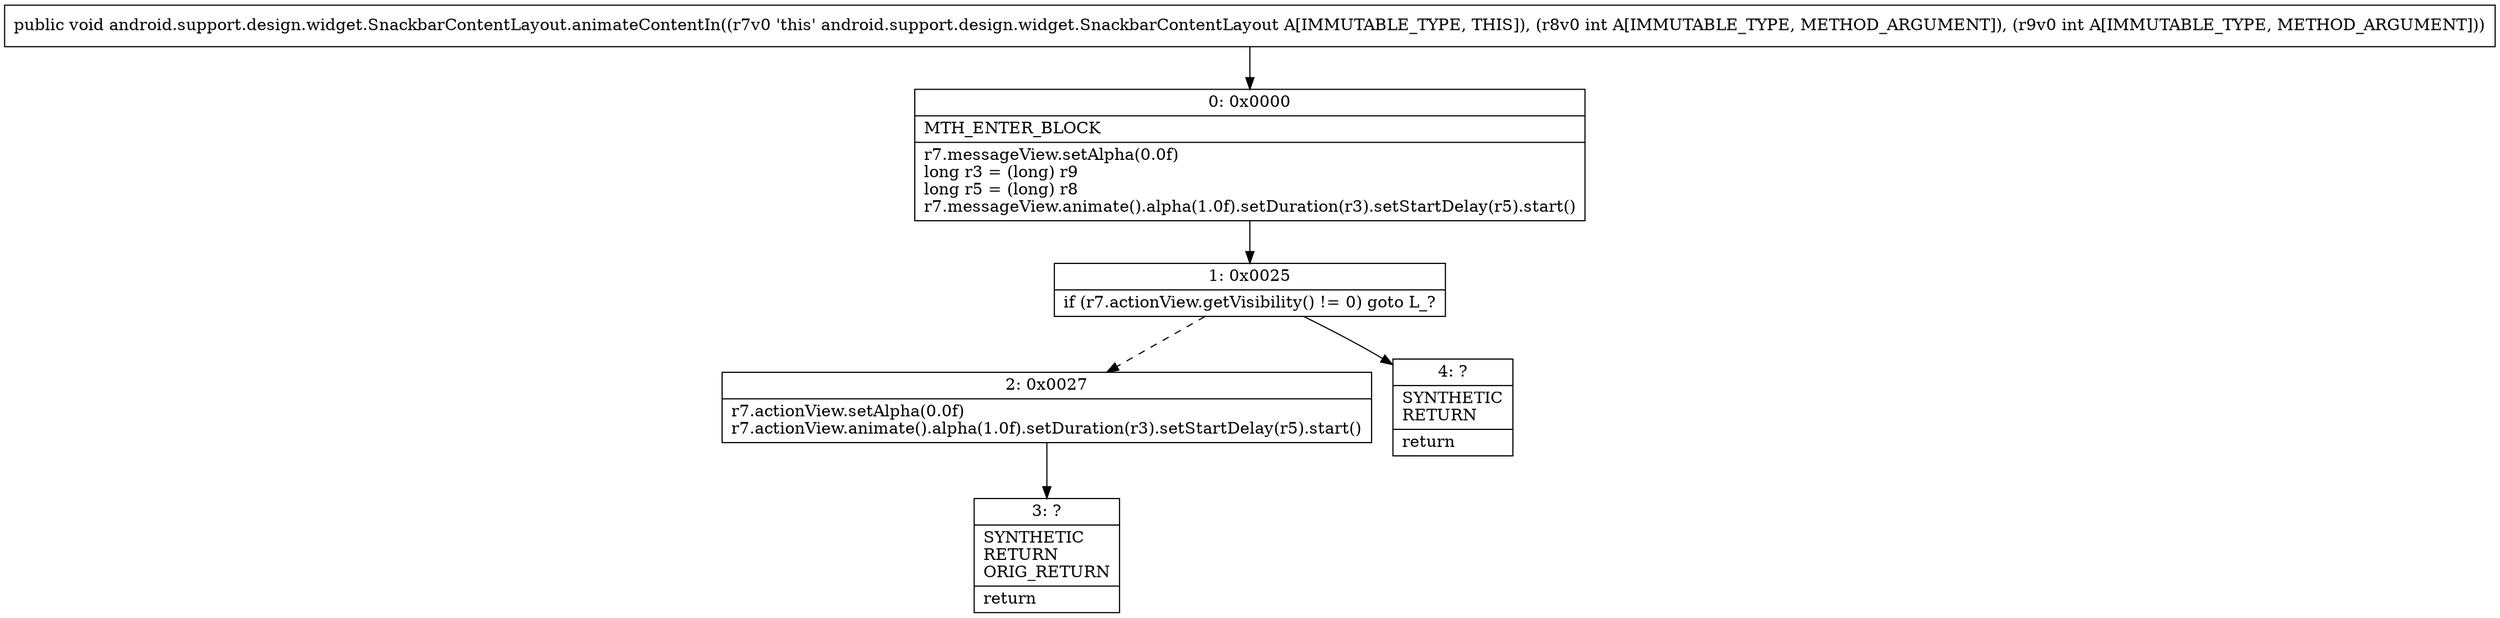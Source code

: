 digraph "CFG forandroid.support.design.widget.SnackbarContentLayout.animateContentIn(II)V" {
Node_0 [shape=record,label="{0\:\ 0x0000|MTH_ENTER_BLOCK\l|r7.messageView.setAlpha(0.0f)\llong r3 = (long) r9\llong r5 = (long) r8\lr7.messageView.animate().alpha(1.0f).setDuration(r3).setStartDelay(r5).start()\l}"];
Node_1 [shape=record,label="{1\:\ 0x0025|if (r7.actionView.getVisibility() != 0) goto L_?\l}"];
Node_2 [shape=record,label="{2\:\ 0x0027|r7.actionView.setAlpha(0.0f)\lr7.actionView.animate().alpha(1.0f).setDuration(r3).setStartDelay(r5).start()\l}"];
Node_3 [shape=record,label="{3\:\ ?|SYNTHETIC\lRETURN\lORIG_RETURN\l|return\l}"];
Node_4 [shape=record,label="{4\:\ ?|SYNTHETIC\lRETURN\l|return\l}"];
MethodNode[shape=record,label="{public void android.support.design.widget.SnackbarContentLayout.animateContentIn((r7v0 'this' android.support.design.widget.SnackbarContentLayout A[IMMUTABLE_TYPE, THIS]), (r8v0 int A[IMMUTABLE_TYPE, METHOD_ARGUMENT]), (r9v0 int A[IMMUTABLE_TYPE, METHOD_ARGUMENT])) }"];
MethodNode -> Node_0;
Node_0 -> Node_1;
Node_1 -> Node_2[style=dashed];
Node_1 -> Node_4;
Node_2 -> Node_3;
}

